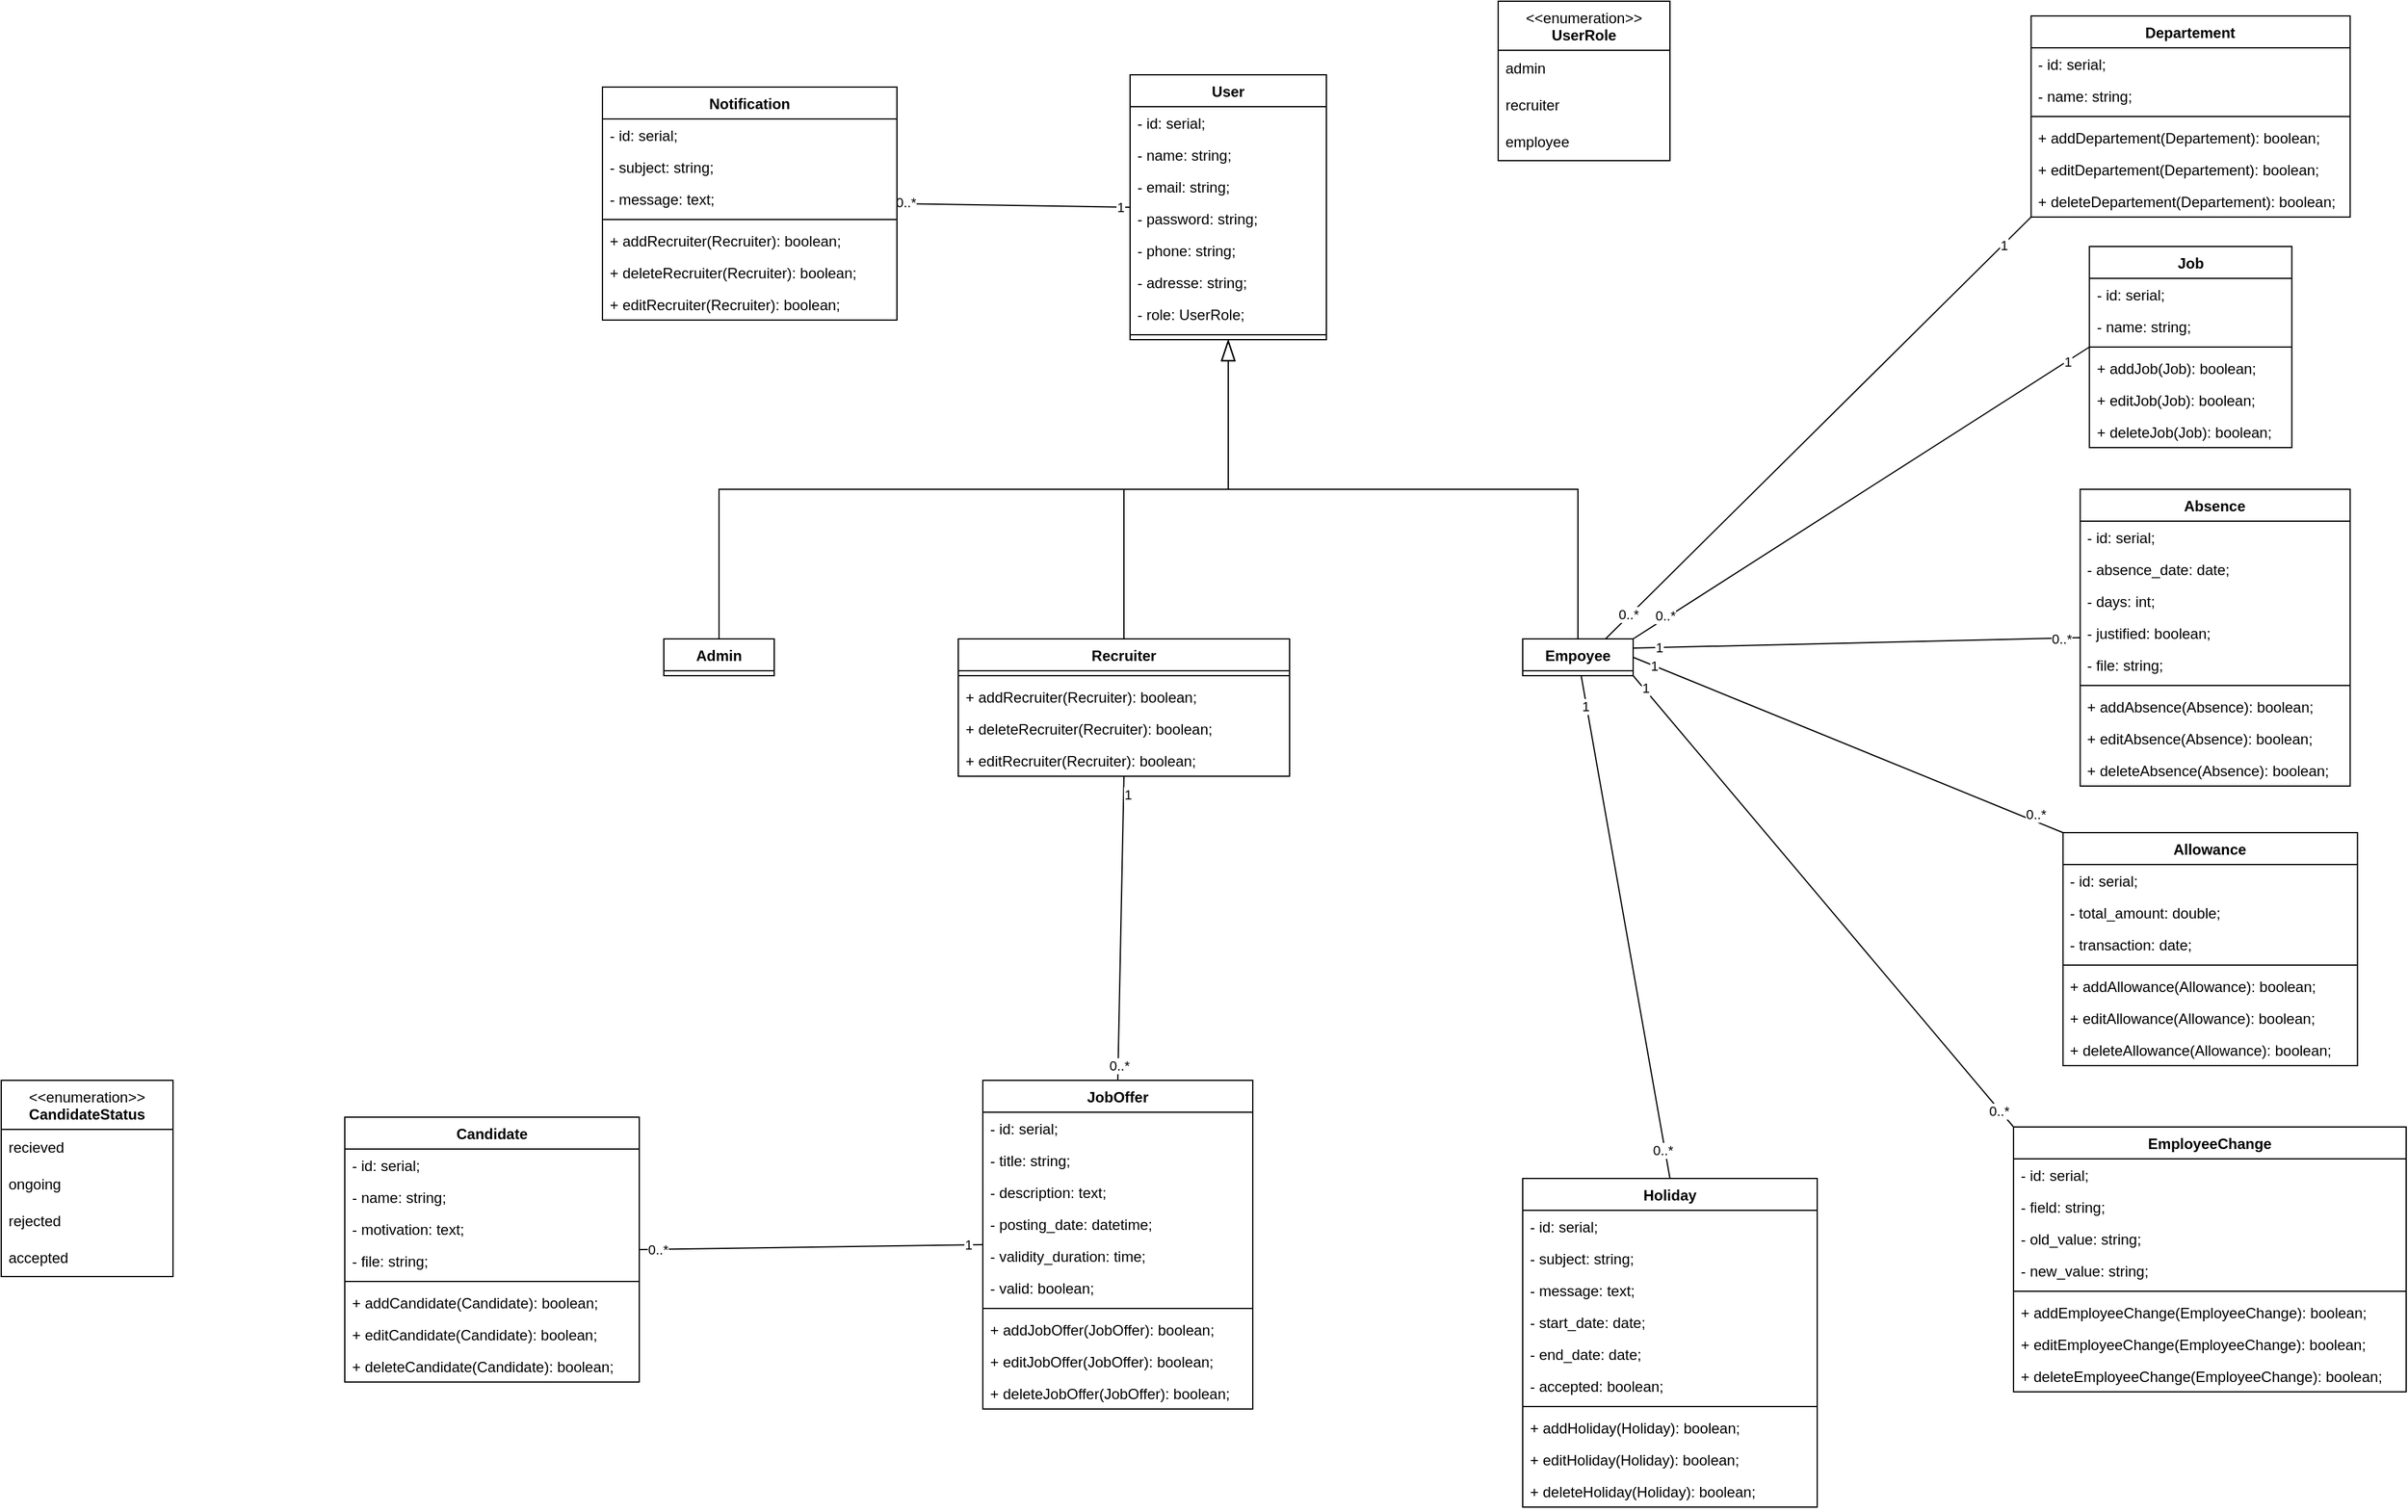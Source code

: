 <mxfile version="24.7.8">
  <diagram id="9-mw-g3pL5hfVhoGyRhZ" name="class">
    <mxGraphModel dx="1932" dy="1823" grid="1" gridSize="10" guides="1" tooltips="1" connect="1" arrows="1" fold="1" page="1" pageScale="1" pageWidth="827" pageHeight="1169" math="0" shadow="0">
      <root>
        <mxCell id="0" />
        <mxCell id="1" parent="0" />
        <mxCell id="aqcplZE7zvFjY9ZqWz8r-35" style="edgeStyle=elbowEdgeStyle;rounded=0;orthogonalLoop=1;jettySize=auto;html=1;exitX=0.5;exitY=0;exitDx=0;exitDy=0;entryX=0.5;entryY=1;entryDx=0;entryDy=0;endArrow=blockThin;endFill=0;endSize=15;elbow=vertical;" parent="1" source="KIa14aP_HqWn0vMDilC4-1" target="aqcplZE7zvFjY9ZqWz8r-14" edge="1">
          <mxGeometry relative="1" as="geometry" />
        </mxCell>
        <mxCell id="KIa14aP_HqWn0vMDilC4-1" value="Empoyee" style="swimlane;fontStyle=1;align=center;verticalAlign=top;childLayout=stackLayout;horizontal=1;startSize=26;horizontalStack=0;resizeParent=1;resizeParentMax=0;resizeLast=0;collapsible=1;marginBottom=0;whiteSpace=wrap;html=1;" parent="1" vertex="1" collapsed="1">
          <mxGeometry x="720" y="-520" width="90" height="30" as="geometry">
            <mxRectangle x="720" y="-520" width="250" height="294" as="alternateBounds" />
          </mxGeometry>
        </mxCell>
        <mxCell id="LR7QgMAPZKnLmD0qDS0B-8" value="- birth_date: date;" style="text;strokeColor=none;fillColor=none;align=left;verticalAlign=top;spacingLeft=4;spacingRight=4;overflow=hidden;rotatable=0;points=[[0,0.5],[1,0.5]];portConstraint=eastwest;whiteSpace=wrap;html=1;" parent="KIa14aP_HqWn0vMDilC4-1" vertex="1">
          <mxGeometry y="26" width="250" height="26" as="geometry" />
        </mxCell>
        <mxCell id="aqcplZE7zvFjY9ZqWz8r-60" value="- birth_date: date;" style="text;strokeColor=none;fillColor=none;align=left;verticalAlign=top;spacingLeft=4;spacingRight=4;overflow=hidden;rotatable=0;points=[[0,0.5],[1,0.5]];portConstraint=eastwest;whiteSpace=wrap;html=1;" parent="KIa14aP_HqWn0vMDilC4-1" vertex="1">
          <mxGeometry y="52" width="250" height="26" as="geometry" />
        </mxCell>
        <mxCell id="aqcplZE7zvFjY9ZqWz8r-61" value="- ussn: long;" style="text;strokeColor=none;fillColor=none;align=left;verticalAlign=top;spacingLeft=4;spacingRight=4;overflow=hidden;rotatable=0;points=[[0,0.5],[1,0.5]];portConstraint=eastwest;whiteSpace=wrap;html=1;" parent="KIa14aP_HqWn0vMDilC4-1" vertex="1">
          <mxGeometry y="78" width="250" height="26" as="geometry" />
        </mxCell>
        <mxCell id="aqcplZE7zvFjY9ZqWz8r-62" value="- hiring_date: date;" style="text;strokeColor=none;fillColor=none;align=left;verticalAlign=top;spacingLeft=4;spacingRight=4;overflow=hidden;rotatable=0;points=[[0,0.5],[1,0.5]];portConstraint=eastwest;whiteSpace=wrap;html=1;" parent="KIa14aP_HqWn0vMDilC4-1" vertex="1">
          <mxGeometry y="104" width="250" height="26" as="geometry" />
        </mxCell>
        <mxCell id="aqcplZE7zvFjY9ZqWz8r-86" value="- salary: double;" style="text;strokeColor=none;fillColor=none;align=left;verticalAlign=top;spacingLeft=4;spacingRight=4;overflow=hidden;rotatable=0;points=[[0,0.5],[1,0.5]];portConstraint=eastwest;whiteSpace=wrap;html=1;" parent="KIa14aP_HqWn0vMDilC4-1" vertex="1">
          <mxGeometry y="130" width="250" height="26" as="geometry" />
        </mxCell>
        <mxCell id="aqcplZE7zvFjY9ZqWz8r-113" value="- holiday_credit: long;" style="text;strokeColor=none;fillColor=none;align=left;verticalAlign=top;spacingLeft=4;spacingRight=4;overflow=hidden;rotatable=0;points=[[0,0.5],[1,0.5]];portConstraint=eastwest;whiteSpace=wrap;html=1;" parent="KIa14aP_HqWn0vMDilC4-1" vertex="1">
          <mxGeometry y="156" width="250" height="26" as="geometry" />
        </mxCell>
        <mxCell id="aqcplZE7zvFjY9ZqWz8r-87" value="- kid_number: int;" style="text;strokeColor=none;fillColor=none;align=left;verticalAlign=top;spacingLeft=4;spacingRight=4;overflow=hidden;rotatable=0;points=[[0,0.5],[1,0.5]];portConstraint=eastwest;whiteSpace=wrap;html=1;" parent="KIa14aP_HqWn0vMDilC4-1" vertex="1">
          <mxGeometry y="182" width="250" height="26" as="geometry" />
        </mxCell>
        <mxCell id="KIa14aP_HqWn0vMDilC4-3" value="" style="line;strokeWidth=1;fillColor=none;align=left;verticalAlign=middle;spacingTop=-1;spacingLeft=3;spacingRight=3;rotatable=0;labelPosition=right;points=[];portConstraint=eastwest;strokeColor=inherit;" parent="KIa14aP_HqWn0vMDilC4-1" vertex="1">
          <mxGeometry y="208" width="250" height="8" as="geometry" />
        </mxCell>
        <mxCell id="KIa14aP_HqWn0vMDilC4-4" value="+ addEmployee(Employee): boolean;" style="text;strokeColor=none;fillColor=none;align=left;verticalAlign=top;spacingLeft=4;spacingRight=4;overflow=hidden;rotatable=0;points=[[0,0.5],[1,0.5]];portConstraint=eastwest;whiteSpace=wrap;html=1;" parent="KIa14aP_HqWn0vMDilC4-1" vertex="1">
          <mxGeometry y="216" width="250" height="26" as="geometry" />
        </mxCell>
        <mxCell id="KIa14aP_HqWn0vMDilC4-17" value="+ editEmployee(Employee): boolean;" style="text;strokeColor=none;fillColor=none;align=left;verticalAlign=top;spacingLeft=4;spacingRight=4;overflow=hidden;rotatable=0;points=[[0,0.5],[1,0.5]];portConstraint=eastwest;whiteSpace=wrap;html=1;" parent="KIa14aP_HqWn0vMDilC4-1" vertex="1">
          <mxGeometry y="242" width="250" height="26" as="geometry" />
        </mxCell>
        <mxCell id="KIa14aP_HqWn0vMDilC4-18" value="+ deleteEmployee(Employee): boolean;" style="text;strokeColor=none;fillColor=none;align=left;verticalAlign=top;spacingLeft=4;spacingRight=4;overflow=hidden;rotatable=0;points=[[0,0.5],[1,0.5]];portConstraint=eastwest;whiteSpace=wrap;html=1;" parent="KIa14aP_HqWn0vMDilC4-1" vertex="1">
          <mxGeometry y="268" width="250" height="26" as="geometry" />
        </mxCell>
        <mxCell id="KIa14aP_HqWn0vMDilC4-21" style="rounded=0;orthogonalLoop=1;jettySize=auto;html=1;exitX=0;exitY=0.5;exitDx=0;exitDy=0;entryX=1;entryY=0;entryDx=0;entryDy=0;endArrow=none;endFill=0;" parent="1" source="KIa14aP_HqWn0vMDilC4-5" target="KIa14aP_HqWn0vMDilC4-1" edge="1">
          <mxGeometry relative="1" as="geometry" />
        </mxCell>
        <mxCell id="KIa14aP_HqWn0vMDilC4-27" value="1" style="edgeLabel;html=1;align=center;verticalAlign=middle;resizable=0;points=[];" parent="KIa14aP_HqWn0vMDilC4-21" vertex="1" connectable="0">
          <mxGeometry x="-0.902" relative="1" as="geometry">
            <mxPoint as="offset" />
          </mxGeometry>
        </mxCell>
        <mxCell id="KIa14aP_HqWn0vMDilC4-28" value="0..*" style="edgeLabel;html=1;align=center;verticalAlign=middle;resizable=0;points=[];" parent="KIa14aP_HqWn0vMDilC4-21" vertex="1" connectable="0">
          <mxGeometry x="0.856" y="-2" relative="1" as="geometry">
            <mxPoint as="offset" />
          </mxGeometry>
        </mxCell>
        <mxCell id="KIa14aP_HqWn0vMDilC4-5" value="Job" style="swimlane;fontStyle=1;align=center;verticalAlign=top;childLayout=stackLayout;horizontal=1;startSize=26;horizontalStack=0;resizeParent=1;resizeParentMax=0;resizeLast=0;collapsible=1;marginBottom=0;whiteSpace=wrap;html=1;" parent="1" vertex="1">
          <mxGeometry x="1181.83" y="-840" width="165" height="164" as="geometry">
            <mxRectangle x="1181.83" y="-748" width="60" height="30" as="alternateBounds" />
          </mxGeometry>
        </mxCell>
        <mxCell id="KIa14aP_HqWn0vMDilC4-6" value="- id: serial;" style="text;strokeColor=none;fillColor=none;align=left;verticalAlign=top;spacingLeft=4;spacingRight=4;overflow=hidden;rotatable=0;points=[[0,0.5],[1,0.5]];portConstraint=eastwest;whiteSpace=wrap;html=1;" parent="KIa14aP_HqWn0vMDilC4-5" vertex="1">
          <mxGeometry y="26" width="165" height="26" as="geometry" />
        </mxCell>
        <mxCell id="KIa14aP_HqWn0vMDilC4-16" value="- name: string;" style="text;strokeColor=none;fillColor=none;align=left;verticalAlign=top;spacingLeft=4;spacingRight=4;overflow=hidden;rotatable=0;points=[[0,0.5],[1,0.5]];portConstraint=eastwest;whiteSpace=wrap;html=1;" parent="KIa14aP_HqWn0vMDilC4-5" vertex="1">
          <mxGeometry y="52" width="165" height="26" as="geometry" />
        </mxCell>
        <mxCell id="KIa14aP_HqWn0vMDilC4-7" value="" style="line;strokeWidth=1;fillColor=none;align=left;verticalAlign=middle;spacingTop=-1;spacingLeft=3;spacingRight=3;rotatable=0;labelPosition=right;points=[];portConstraint=eastwest;strokeColor=inherit;" parent="KIa14aP_HqWn0vMDilC4-5" vertex="1">
          <mxGeometry y="78" width="165" height="8" as="geometry" />
        </mxCell>
        <mxCell id="aqcplZE7zvFjY9ZqWz8r-71" value="+ addJob(Job): boolean;" style="text;strokeColor=none;fillColor=none;align=left;verticalAlign=top;spacingLeft=4;spacingRight=4;overflow=hidden;rotatable=0;points=[[0,0.5],[1,0.5]];portConstraint=eastwest;whiteSpace=wrap;html=1;" parent="KIa14aP_HqWn0vMDilC4-5" vertex="1">
          <mxGeometry y="86" width="165" height="26" as="geometry" />
        </mxCell>
        <mxCell id="aqcplZE7zvFjY9ZqWz8r-72" value="+ editJob(Job): boolean;" style="text;strokeColor=none;fillColor=none;align=left;verticalAlign=top;spacingLeft=4;spacingRight=4;overflow=hidden;rotatable=0;points=[[0,0.5],[1,0.5]];portConstraint=eastwest;whiteSpace=wrap;html=1;" parent="KIa14aP_HqWn0vMDilC4-5" vertex="1">
          <mxGeometry y="112" width="165" height="26" as="geometry" />
        </mxCell>
        <mxCell id="aqcplZE7zvFjY9ZqWz8r-73" value="+ deleteJob(Job): boolean;" style="text;strokeColor=none;fillColor=none;align=left;verticalAlign=top;spacingLeft=4;spacingRight=4;overflow=hidden;rotatable=0;points=[[0,0.5],[1,0.5]];portConstraint=eastwest;whiteSpace=wrap;html=1;" parent="KIa14aP_HqWn0vMDilC4-5" vertex="1">
          <mxGeometry y="138" width="165" height="26" as="geometry" />
        </mxCell>
        <mxCell id="KIa14aP_HqWn0vMDilC4-19" style="rounded=0;orthogonalLoop=1;jettySize=auto;html=1;exitX=0;exitY=1;exitDx=0;exitDy=0;entryX=0.75;entryY=0;entryDx=0;entryDy=0;endArrow=none;endFill=0;" parent="1" source="KIa14aP_HqWn0vMDilC4-9" target="KIa14aP_HqWn0vMDilC4-1" edge="1">
          <mxGeometry relative="1" as="geometry" />
        </mxCell>
        <mxCell id="KIa14aP_HqWn0vMDilC4-25" value="1" style="edgeLabel;html=1;align=center;verticalAlign=middle;resizable=0;points=[];" parent="KIa14aP_HqWn0vMDilC4-19" vertex="1" connectable="0">
          <mxGeometry x="-0.871" y="1" relative="1" as="geometry">
            <mxPoint x="-1" as="offset" />
          </mxGeometry>
        </mxCell>
        <mxCell id="KIa14aP_HqWn0vMDilC4-26" value="0..*" style="edgeLabel;html=1;align=center;verticalAlign=middle;resizable=0;points=[];" parent="KIa14aP_HqWn0vMDilC4-19" vertex="1" connectable="0">
          <mxGeometry x="0.885" y="-2" relative="1" as="geometry">
            <mxPoint y="1" as="offset" />
          </mxGeometry>
        </mxCell>
        <mxCell id="KIa14aP_HqWn0vMDilC4-9" value="Departement" style="swimlane;fontStyle=1;align=center;verticalAlign=top;childLayout=stackLayout;horizontal=1;startSize=26;horizontalStack=0;resizeParent=1;resizeParentMax=0;resizeLast=0;collapsible=1;marginBottom=0;whiteSpace=wrap;html=1;" parent="1" vertex="1">
          <mxGeometry x="1134.33" y="-1028" width="260" height="164" as="geometry">
            <mxRectangle x="1134.33" y="-1028" width="110" height="30" as="alternateBounds" />
          </mxGeometry>
        </mxCell>
        <mxCell id="KIa14aP_HqWn0vMDilC4-10" value="- id: serial;" style="text;strokeColor=none;fillColor=none;align=left;verticalAlign=top;spacingLeft=4;spacingRight=4;overflow=hidden;rotatable=0;points=[[0,0.5],[1,0.5]];portConstraint=eastwest;whiteSpace=wrap;html=1;" parent="KIa14aP_HqWn0vMDilC4-9" vertex="1">
          <mxGeometry y="26" width="260" height="26" as="geometry" />
        </mxCell>
        <mxCell id="KIa14aP_HqWn0vMDilC4-15" value="- name: string;" style="text;strokeColor=none;fillColor=none;align=left;verticalAlign=top;spacingLeft=4;spacingRight=4;overflow=hidden;rotatable=0;points=[[0,0.5],[1,0.5]];portConstraint=eastwest;whiteSpace=wrap;html=1;" parent="KIa14aP_HqWn0vMDilC4-9" vertex="1">
          <mxGeometry y="52" width="260" height="26" as="geometry" />
        </mxCell>
        <mxCell id="KIa14aP_HqWn0vMDilC4-11" value="" style="line;strokeWidth=1;fillColor=none;align=left;verticalAlign=middle;spacingTop=-1;spacingLeft=3;spacingRight=3;rotatable=0;labelPosition=right;points=[];portConstraint=eastwest;strokeColor=inherit;" parent="KIa14aP_HqWn0vMDilC4-9" vertex="1">
          <mxGeometry y="78" width="260" height="8" as="geometry" />
        </mxCell>
        <mxCell id="aqcplZE7zvFjY9ZqWz8r-68" value="+ addDepartement(Departement): boolean;" style="text;strokeColor=none;fillColor=none;align=left;verticalAlign=top;spacingLeft=4;spacingRight=4;overflow=hidden;rotatable=0;points=[[0,0.5],[1,0.5]];portConstraint=eastwest;whiteSpace=wrap;html=1;" parent="KIa14aP_HqWn0vMDilC4-9" vertex="1">
          <mxGeometry y="86" width="260" height="26" as="geometry" />
        </mxCell>
        <mxCell id="aqcplZE7zvFjY9ZqWz8r-69" value="+ editDepartement(Departement): boolean;" style="text;strokeColor=none;fillColor=none;align=left;verticalAlign=top;spacingLeft=4;spacingRight=4;overflow=hidden;rotatable=0;points=[[0,0.5],[1,0.5]];portConstraint=eastwest;whiteSpace=wrap;html=1;" parent="KIa14aP_HqWn0vMDilC4-9" vertex="1">
          <mxGeometry y="112" width="260" height="26" as="geometry" />
        </mxCell>
        <mxCell id="aqcplZE7zvFjY9ZqWz8r-70" value="+ deleteDepartement(Departement): boolean;" style="text;strokeColor=none;fillColor=none;align=left;verticalAlign=top;spacingLeft=4;spacingRight=4;overflow=hidden;rotatable=0;points=[[0,0.5],[1,0.5]];portConstraint=eastwest;whiteSpace=wrap;html=1;" parent="KIa14aP_HqWn0vMDilC4-9" vertex="1">
          <mxGeometry y="138" width="260" height="26" as="geometry" />
        </mxCell>
        <mxCell id="aqcplZE7zvFjY9ZqWz8r-14" value="User" style="swimlane;fontStyle=1;align=center;verticalAlign=top;childLayout=stackLayout;horizontal=1;startSize=26;horizontalStack=0;resizeParent=1;resizeParentMax=0;resizeLast=0;collapsible=1;marginBottom=0;whiteSpace=wrap;html=1;" parent="1" vertex="1">
          <mxGeometry x="400" y="-980" width="160" height="216" as="geometry">
            <mxRectangle x="400" y="-980" width="70" height="30" as="alternateBounds" />
          </mxGeometry>
        </mxCell>
        <mxCell id="aqcplZE7zvFjY9ZqWz8r-15" value="- id: serial;" style="text;strokeColor=none;fillColor=none;align=left;verticalAlign=top;spacingLeft=4;spacingRight=4;overflow=hidden;rotatable=0;points=[[0,0.5],[1,0.5]];portConstraint=eastwest;whiteSpace=wrap;html=1;" parent="aqcplZE7zvFjY9ZqWz8r-14" vertex="1">
          <mxGeometry y="26" width="160" height="26" as="geometry" />
        </mxCell>
        <mxCell id="aqcplZE7zvFjY9ZqWz8r-18" value="- name: string;" style="text;strokeColor=none;fillColor=none;align=left;verticalAlign=top;spacingLeft=4;spacingRight=4;overflow=hidden;rotatable=0;points=[[0,0.5],[1,0.5]];portConstraint=eastwest;whiteSpace=wrap;html=1;" parent="aqcplZE7zvFjY9ZqWz8r-14" vertex="1">
          <mxGeometry y="52" width="160" height="26" as="geometry" />
        </mxCell>
        <mxCell id="aqcplZE7zvFjY9ZqWz8r-19" value="- email: string;" style="text;strokeColor=none;fillColor=none;align=left;verticalAlign=top;spacingLeft=4;spacingRight=4;overflow=hidden;rotatable=0;points=[[0,0.5],[1,0.5]];portConstraint=eastwest;whiteSpace=wrap;html=1;" parent="aqcplZE7zvFjY9ZqWz8r-14" vertex="1">
          <mxGeometry y="78" width="160" height="26" as="geometry" />
        </mxCell>
        <mxCell id="aqcplZE7zvFjY9ZqWz8r-20" value="- password: string;" style="text;strokeColor=none;fillColor=none;align=left;verticalAlign=top;spacingLeft=4;spacingRight=4;overflow=hidden;rotatable=0;points=[[0,0.5],[1,0.5]];portConstraint=eastwest;whiteSpace=wrap;html=1;" parent="aqcplZE7zvFjY9ZqWz8r-14" vertex="1">
          <mxGeometry y="104" width="160" height="26" as="geometry" />
        </mxCell>
        <mxCell id="aqcplZE7zvFjY9ZqWz8r-21" value="- phone: string;" style="text;strokeColor=none;fillColor=none;align=left;verticalAlign=top;spacingLeft=4;spacingRight=4;overflow=hidden;rotatable=0;points=[[0,0.5],[1,0.5]];portConstraint=eastwest;whiteSpace=wrap;html=1;" parent="aqcplZE7zvFjY9ZqWz8r-14" vertex="1">
          <mxGeometry y="130" width="160" height="26" as="geometry" />
        </mxCell>
        <mxCell id="aqcplZE7zvFjY9ZqWz8r-22" value="- adresse: string;" style="text;strokeColor=none;fillColor=none;align=left;verticalAlign=top;spacingLeft=4;spacingRight=4;overflow=hidden;rotatable=0;points=[[0,0.5],[1,0.5]];portConstraint=eastwest;whiteSpace=wrap;html=1;" parent="aqcplZE7zvFjY9ZqWz8r-14" vertex="1">
          <mxGeometry y="156" width="160" height="26" as="geometry" />
        </mxCell>
        <mxCell id="aqcplZE7zvFjY9ZqWz8r-96" value="- role: UserRole;" style="text;strokeColor=none;fillColor=none;align=left;verticalAlign=top;spacingLeft=4;spacingRight=4;overflow=hidden;rotatable=0;points=[[0,0.5],[1,0.5]];portConstraint=eastwest;whiteSpace=wrap;html=1;" parent="aqcplZE7zvFjY9ZqWz8r-14" vertex="1">
          <mxGeometry y="182" width="160" height="26" as="geometry" />
        </mxCell>
        <mxCell id="aqcplZE7zvFjY9ZqWz8r-16" value="" style="line;strokeWidth=1;fillColor=none;align=left;verticalAlign=middle;spacingTop=-1;spacingLeft=3;spacingRight=3;rotatable=0;labelPosition=right;points=[];portConstraint=eastwest;strokeColor=inherit;" parent="aqcplZE7zvFjY9ZqWz8r-14" vertex="1">
          <mxGeometry y="208" width="160" height="8" as="geometry" />
        </mxCell>
        <mxCell id="aqcplZE7zvFjY9ZqWz8r-32" style="edgeStyle=elbowEdgeStyle;rounded=0;orthogonalLoop=1;jettySize=auto;html=1;exitX=0.5;exitY=0;exitDx=0;exitDy=0;entryX=0.5;entryY=1;entryDx=0;entryDy=0;endArrow=blockThin;endFill=0;endSize=15;elbow=vertical;" parent="1" source="aqcplZE7zvFjY9ZqWz8r-24" target="aqcplZE7zvFjY9ZqWz8r-14" edge="1">
          <mxGeometry relative="1" as="geometry" />
        </mxCell>
        <mxCell id="aqcplZE7zvFjY9ZqWz8r-24" value="Admin" style="swimlane;fontStyle=1;align=center;verticalAlign=top;childLayout=stackLayout;horizontal=1;startSize=26;horizontalStack=0;resizeParent=1;resizeParentMax=0;resizeLast=0;collapsible=1;marginBottom=0;whiteSpace=wrap;html=1;" parent="1" vertex="1" collapsed="1">
          <mxGeometry x="20" y="-520" width="90" height="30" as="geometry">
            <mxRectangle x="270" y="-440" width="160" height="86" as="alternateBounds" />
          </mxGeometry>
        </mxCell>
        <mxCell id="aqcplZE7zvFjY9ZqWz8r-25" value="+ field: type" style="text;strokeColor=none;fillColor=none;align=left;verticalAlign=top;spacingLeft=4;spacingRight=4;overflow=hidden;rotatable=0;points=[[0,0.5],[1,0.5]];portConstraint=eastwest;whiteSpace=wrap;html=1;" parent="aqcplZE7zvFjY9ZqWz8r-24" vertex="1">
          <mxGeometry y="26" width="160" height="26" as="geometry" />
        </mxCell>
        <mxCell id="aqcplZE7zvFjY9ZqWz8r-26" value="" style="line;strokeWidth=1;fillColor=none;align=left;verticalAlign=middle;spacingTop=-1;spacingLeft=3;spacingRight=3;rotatable=0;labelPosition=right;points=[];portConstraint=eastwest;strokeColor=inherit;" parent="aqcplZE7zvFjY9ZqWz8r-24" vertex="1">
          <mxGeometry y="52" width="160" height="8" as="geometry" />
        </mxCell>
        <mxCell id="aqcplZE7zvFjY9ZqWz8r-27" value="+ method(type): type" style="text;strokeColor=none;fillColor=none;align=left;verticalAlign=top;spacingLeft=4;spacingRight=4;overflow=hidden;rotatable=0;points=[[0,0.5],[1,0.5]];portConstraint=eastwest;whiteSpace=wrap;html=1;" parent="aqcplZE7zvFjY9ZqWz8r-24" vertex="1">
          <mxGeometry y="60" width="160" height="26" as="geometry" />
        </mxCell>
        <mxCell id="aqcplZE7zvFjY9ZqWz8r-34" style="edgeStyle=elbowEdgeStyle;rounded=0;orthogonalLoop=1;jettySize=auto;html=1;exitX=0.5;exitY=0;exitDx=0;exitDy=0;entryX=0.5;entryY=1;entryDx=0;entryDy=0;endArrow=blockThin;endFill=0;endSize=15;elbow=vertical;" parent="1" source="aqcplZE7zvFjY9ZqWz8r-28" target="aqcplZE7zvFjY9ZqWz8r-14" edge="1">
          <mxGeometry relative="1" as="geometry" />
        </mxCell>
        <mxCell id="aqcplZE7zvFjY9ZqWz8r-28" value="Recruiter" style="swimlane;fontStyle=1;align=center;verticalAlign=top;childLayout=stackLayout;horizontal=1;startSize=26;horizontalStack=0;resizeParent=1;resizeParentMax=0;resizeLast=0;collapsible=1;marginBottom=0;whiteSpace=wrap;html=1;" parent="1" vertex="1">
          <mxGeometry x="260" y="-520" width="270" height="112" as="geometry">
            <mxRectangle x="310" y="-520" width="90" height="30" as="alternateBounds" />
          </mxGeometry>
        </mxCell>
        <mxCell id="aqcplZE7zvFjY9ZqWz8r-30" value="" style="line;strokeWidth=1;fillColor=none;align=left;verticalAlign=middle;spacingTop=-1;spacingLeft=3;spacingRight=3;rotatable=0;labelPosition=right;points=[];portConstraint=eastwest;strokeColor=inherit;" parent="aqcplZE7zvFjY9ZqWz8r-28" vertex="1">
          <mxGeometry y="26" width="270" height="8" as="geometry" />
        </mxCell>
        <mxCell id="aqcplZE7zvFjY9ZqWz8r-88" value="+ addRecruiter(Recruiter): boolean;" style="text;strokeColor=none;fillColor=none;align=left;verticalAlign=top;spacingLeft=4;spacingRight=4;overflow=hidden;rotatable=0;points=[[0,0.5],[1,0.5]];portConstraint=eastwest;whiteSpace=wrap;html=1;" parent="aqcplZE7zvFjY9ZqWz8r-28" vertex="1">
          <mxGeometry y="34" width="270" height="26" as="geometry" />
        </mxCell>
        <mxCell id="aqcplZE7zvFjY9ZqWz8r-90" value="+ deleteRecruiter(Recruiter): boolean;" style="text;strokeColor=none;fillColor=none;align=left;verticalAlign=top;spacingLeft=4;spacingRight=4;overflow=hidden;rotatable=0;points=[[0,0.5],[1,0.5]];portConstraint=eastwest;whiteSpace=wrap;html=1;" parent="aqcplZE7zvFjY9ZqWz8r-28" vertex="1">
          <mxGeometry y="60" width="270" height="26" as="geometry" />
        </mxCell>
        <mxCell id="aqcplZE7zvFjY9ZqWz8r-89" value="+ editRecruiter(Recruiter): boolean;" style="text;strokeColor=none;fillColor=none;align=left;verticalAlign=top;spacingLeft=4;spacingRight=4;overflow=hidden;rotatable=0;points=[[0,0.5],[1,0.5]];portConstraint=eastwest;whiteSpace=wrap;html=1;" parent="aqcplZE7zvFjY9ZqWz8r-28" vertex="1">
          <mxGeometry y="86" width="270" height="26" as="geometry" />
        </mxCell>
        <mxCell id="aUC55SV5JztSzJQxkfsq-29" style="rounded=0;orthogonalLoop=1;jettySize=auto;html=1;exitX=0.5;exitY=0;exitDx=0;exitDy=0;entryX=0.5;entryY=1;entryDx=0;entryDy=0;endArrow=none;endFill=0;" parent="1" source="aqcplZE7zvFjY9ZqWz8r-36" target="aqcplZE7zvFjY9ZqWz8r-28" edge="1">
          <mxGeometry relative="1" as="geometry" />
        </mxCell>
        <mxCell id="aUC55SV5JztSzJQxkfsq-30" value="1" style="edgeLabel;html=1;align=center;verticalAlign=middle;resizable=0;points=[];" parent="aUC55SV5JztSzJQxkfsq-29" vertex="1" connectable="0">
          <mxGeometry x="0.877" y="-3" relative="1" as="geometry">
            <mxPoint as="offset" />
          </mxGeometry>
        </mxCell>
        <mxCell id="aUC55SV5JztSzJQxkfsq-31" value="0..*" style="edgeLabel;html=1;align=center;verticalAlign=middle;resizable=0;points=[];" parent="aUC55SV5JztSzJQxkfsq-29" vertex="1" connectable="0">
          <mxGeometry x="-0.9" relative="1" as="geometry">
            <mxPoint as="offset" />
          </mxGeometry>
        </mxCell>
        <mxCell id="aqcplZE7zvFjY9ZqWz8r-36" value="JobOffer" style="swimlane;fontStyle=1;align=center;verticalAlign=top;childLayout=stackLayout;horizontal=1;startSize=26;horizontalStack=0;resizeParent=1;resizeParentMax=0;resizeLast=0;collapsible=1;marginBottom=0;whiteSpace=wrap;html=1;" parent="1" vertex="1">
          <mxGeometry x="280" y="-160" width="220" height="268" as="geometry">
            <mxRectangle x="280" y="-160" width="90" height="30" as="alternateBounds" />
          </mxGeometry>
        </mxCell>
        <mxCell id="aqcplZE7zvFjY9ZqWz8r-37" value="- id: serial;" style="text;strokeColor=none;fillColor=none;align=left;verticalAlign=top;spacingLeft=4;spacingRight=4;overflow=hidden;rotatable=0;points=[[0,0.5],[1,0.5]];portConstraint=eastwest;whiteSpace=wrap;html=1;" parent="aqcplZE7zvFjY9ZqWz8r-36" vertex="1">
          <mxGeometry y="26" width="220" height="26" as="geometry" />
        </mxCell>
        <mxCell id="aqcplZE7zvFjY9ZqWz8r-74" value="- title: string;" style="text;strokeColor=none;fillColor=none;align=left;verticalAlign=top;spacingLeft=4;spacingRight=4;overflow=hidden;rotatable=0;points=[[0,0.5],[1,0.5]];portConstraint=eastwest;whiteSpace=wrap;html=1;" parent="aqcplZE7zvFjY9ZqWz8r-36" vertex="1">
          <mxGeometry y="52" width="220" height="26" as="geometry" />
        </mxCell>
        <mxCell id="aqcplZE7zvFjY9ZqWz8r-75" value="- description: text;" style="text;strokeColor=none;fillColor=none;align=left;verticalAlign=top;spacingLeft=4;spacingRight=4;overflow=hidden;rotatable=0;points=[[0,0.5],[1,0.5]];portConstraint=eastwest;whiteSpace=wrap;html=1;" parent="aqcplZE7zvFjY9ZqWz8r-36" vertex="1">
          <mxGeometry y="78" width="220" height="26" as="geometry" />
        </mxCell>
        <mxCell id="aqcplZE7zvFjY9ZqWz8r-76" value="- posting_date: datetime;" style="text;strokeColor=none;fillColor=none;align=left;verticalAlign=top;spacingLeft=4;spacingRight=4;overflow=hidden;rotatable=0;points=[[0,0.5],[1,0.5]];portConstraint=eastwest;whiteSpace=wrap;html=1;" parent="aqcplZE7zvFjY9ZqWz8r-36" vertex="1">
          <mxGeometry y="104" width="220" height="26" as="geometry" />
        </mxCell>
        <mxCell id="aqcplZE7zvFjY9ZqWz8r-77" value="- validity_duration: time;" style="text;strokeColor=none;fillColor=none;align=left;verticalAlign=top;spacingLeft=4;spacingRight=4;overflow=hidden;rotatable=0;points=[[0,0.5],[1,0.5]];portConstraint=eastwest;whiteSpace=wrap;html=1;" parent="aqcplZE7zvFjY9ZqWz8r-36" vertex="1">
          <mxGeometry y="130" width="220" height="26" as="geometry" />
        </mxCell>
        <mxCell id="aqcplZE7zvFjY9ZqWz8r-78" value="- valid: boolean;" style="text;strokeColor=none;fillColor=none;align=left;verticalAlign=top;spacingLeft=4;spacingRight=4;overflow=hidden;rotatable=0;points=[[0,0.5],[1,0.5]];portConstraint=eastwest;whiteSpace=wrap;html=1;" parent="aqcplZE7zvFjY9ZqWz8r-36" vertex="1">
          <mxGeometry y="156" width="220" height="26" as="geometry" />
        </mxCell>
        <mxCell id="aqcplZE7zvFjY9ZqWz8r-38" value="" style="line;strokeWidth=1;fillColor=none;align=left;verticalAlign=middle;spacingTop=-1;spacingLeft=3;spacingRight=3;rotatable=0;labelPosition=right;points=[];portConstraint=eastwest;strokeColor=inherit;" parent="aqcplZE7zvFjY9ZqWz8r-36" vertex="1">
          <mxGeometry y="182" width="220" height="8" as="geometry" />
        </mxCell>
        <mxCell id="aqcplZE7zvFjY9ZqWz8r-79" value="+ addJobOffer(JobOffer): boolean;" style="text;strokeColor=none;fillColor=none;align=left;verticalAlign=top;spacingLeft=4;spacingRight=4;overflow=hidden;rotatable=0;points=[[0,0.5],[1,0.5]];portConstraint=eastwest;whiteSpace=wrap;html=1;" parent="aqcplZE7zvFjY9ZqWz8r-36" vertex="1">
          <mxGeometry y="190" width="220" height="26" as="geometry" />
        </mxCell>
        <mxCell id="aqcplZE7zvFjY9ZqWz8r-81" value="+ editJobOffer(JobOffer): boolean;" style="text;strokeColor=none;fillColor=none;align=left;verticalAlign=top;spacingLeft=4;spacingRight=4;overflow=hidden;rotatable=0;points=[[0,0.5],[1,0.5]];portConstraint=eastwest;whiteSpace=wrap;html=1;" parent="aqcplZE7zvFjY9ZqWz8r-36" vertex="1">
          <mxGeometry y="216" width="220" height="26" as="geometry" />
        </mxCell>
        <mxCell id="aqcplZE7zvFjY9ZqWz8r-80" value="+ deleteJobOffer(JobOffer): boolean;" style="text;strokeColor=none;fillColor=none;align=left;verticalAlign=top;spacingLeft=4;spacingRight=4;overflow=hidden;rotatable=0;points=[[0,0.5],[1,0.5]];portConstraint=eastwest;whiteSpace=wrap;html=1;" parent="aqcplZE7zvFjY9ZqWz8r-36" vertex="1">
          <mxGeometry y="242" width="220" height="26" as="geometry" />
        </mxCell>
        <mxCell id="aUC55SV5JztSzJQxkfsq-26" style="rounded=0;orthogonalLoop=1;jettySize=auto;html=1;exitX=1;exitY=0.5;exitDx=0;exitDy=0;entryX=0;entryY=0.5;entryDx=0;entryDy=0;endArrow=none;endFill=0;" parent="1" source="aqcplZE7zvFjY9ZqWz8r-40" target="aqcplZE7zvFjY9ZqWz8r-36" edge="1">
          <mxGeometry relative="1" as="geometry" />
        </mxCell>
        <mxCell id="aUC55SV5JztSzJQxkfsq-27" value="0..*" style="edgeLabel;html=1;align=center;verticalAlign=middle;resizable=0;points=[];" parent="aUC55SV5JztSzJQxkfsq-26" vertex="1" connectable="0">
          <mxGeometry x="-0.895" relative="1" as="geometry">
            <mxPoint as="offset" />
          </mxGeometry>
        </mxCell>
        <mxCell id="aUC55SV5JztSzJQxkfsq-28" value="1" style="edgeLabel;html=1;align=center;verticalAlign=middle;resizable=0;points=[];" parent="aUC55SV5JztSzJQxkfsq-26" vertex="1" connectable="0">
          <mxGeometry x="0.915" relative="1" as="geometry">
            <mxPoint as="offset" />
          </mxGeometry>
        </mxCell>
        <mxCell id="aqcplZE7zvFjY9ZqWz8r-40" value="Candidate" style="swimlane;fontStyle=1;align=center;verticalAlign=top;childLayout=stackLayout;horizontal=1;startSize=26;horizontalStack=0;resizeParent=1;resizeParentMax=0;resizeLast=0;collapsible=1;marginBottom=0;whiteSpace=wrap;html=1;" parent="1" vertex="1">
          <mxGeometry x="-240" y="-130" width="240" height="216" as="geometry">
            <mxRectangle x="-240" y="-160" width="100" height="30" as="alternateBounds" />
          </mxGeometry>
        </mxCell>
        <mxCell id="aqcplZE7zvFjY9ZqWz8r-41" value="- id: serial;" style="text;strokeColor=none;fillColor=none;align=left;verticalAlign=top;spacingLeft=4;spacingRight=4;overflow=hidden;rotatable=0;points=[[0,0.5],[1,0.5]];portConstraint=eastwest;whiteSpace=wrap;html=1;" parent="aqcplZE7zvFjY9ZqWz8r-40" vertex="1">
          <mxGeometry y="26" width="240" height="26" as="geometry" />
        </mxCell>
        <mxCell id="aqcplZE7zvFjY9ZqWz8r-107" value="- name: string;" style="text;strokeColor=none;fillColor=none;align=left;verticalAlign=top;spacingLeft=4;spacingRight=4;overflow=hidden;rotatable=0;points=[[0,0.5],[1,0.5]];portConstraint=eastwest;whiteSpace=wrap;html=1;" parent="aqcplZE7zvFjY9ZqWz8r-40" vertex="1">
          <mxGeometry y="52" width="240" height="26" as="geometry" />
        </mxCell>
        <mxCell id="aqcplZE7zvFjY9ZqWz8r-105" value="- motivation: text;" style="text;strokeColor=none;fillColor=none;align=left;verticalAlign=top;spacingLeft=4;spacingRight=4;overflow=hidden;rotatable=0;points=[[0,0.5],[1,0.5]];portConstraint=eastwest;whiteSpace=wrap;html=1;" parent="aqcplZE7zvFjY9ZqWz8r-40" vertex="1">
          <mxGeometry y="78" width="240" height="26" as="geometry" />
        </mxCell>
        <mxCell id="aqcplZE7zvFjY9ZqWz8r-108" value="- file: string;" style="text;strokeColor=none;fillColor=none;align=left;verticalAlign=top;spacingLeft=4;spacingRight=4;overflow=hidden;rotatable=0;points=[[0,0.5],[1,0.5]];portConstraint=eastwest;whiteSpace=wrap;html=1;" parent="aqcplZE7zvFjY9ZqWz8r-40" vertex="1">
          <mxGeometry y="104" width="240" height="26" as="geometry" />
        </mxCell>
        <mxCell id="aqcplZE7zvFjY9ZqWz8r-42" value="" style="line;strokeWidth=1;fillColor=none;align=left;verticalAlign=middle;spacingTop=-1;spacingLeft=3;spacingRight=3;rotatable=0;labelPosition=right;points=[];portConstraint=eastwest;strokeColor=inherit;" parent="aqcplZE7zvFjY9ZqWz8r-40" vertex="1">
          <mxGeometry y="130" width="240" height="8" as="geometry" />
        </mxCell>
        <mxCell id="aqcplZE7zvFjY9ZqWz8r-82" value="+ addCandidate(Candidate): boolean;" style="text;strokeColor=none;fillColor=none;align=left;verticalAlign=top;spacingLeft=4;spacingRight=4;overflow=hidden;rotatable=0;points=[[0,0.5],[1,0.5]];portConstraint=eastwest;whiteSpace=wrap;html=1;" parent="aqcplZE7zvFjY9ZqWz8r-40" vertex="1">
          <mxGeometry y="138" width="240" height="26" as="geometry" />
        </mxCell>
        <mxCell id="aqcplZE7zvFjY9ZqWz8r-83" value="+ editCandidate(Candidate): boolean;" style="text;strokeColor=none;fillColor=none;align=left;verticalAlign=top;spacingLeft=4;spacingRight=4;overflow=hidden;rotatable=0;points=[[0,0.5],[1,0.5]];portConstraint=eastwest;whiteSpace=wrap;html=1;" parent="aqcplZE7zvFjY9ZqWz8r-40" vertex="1">
          <mxGeometry y="164" width="240" height="26" as="geometry" />
        </mxCell>
        <mxCell id="aqcplZE7zvFjY9ZqWz8r-84" value="+ deleteCandidate(Candidate): boolean;" style="text;strokeColor=none;fillColor=none;align=left;verticalAlign=top;spacingLeft=4;spacingRight=4;overflow=hidden;rotatable=0;points=[[0,0.5],[1,0.5]];portConstraint=eastwest;whiteSpace=wrap;html=1;" parent="aqcplZE7zvFjY9ZqWz8r-40" vertex="1">
          <mxGeometry y="190" width="240" height="26" as="geometry" />
        </mxCell>
        <mxCell id="aUC55SV5JztSzJQxkfsq-16" style="rounded=0;orthogonalLoop=1;jettySize=auto;html=1;exitX=0;exitY=0;exitDx=0;exitDy=0;entryX=1;entryY=0.5;entryDx=0;entryDy=0;endArrow=none;endFill=0;" parent="1" source="aqcplZE7zvFjY9ZqWz8r-44" target="KIa14aP_HqWn0vMDilC4-1" edge="1">
          <mxGeometry relative="1" as="geometry" />
        </mxCell>
        <mxCell id="aUC55SV5JztSzJQxkfsq-17" value="1" style="edgeLabel;html=1;align=center;verticalAlign=middle;resizable=0;points=[];" parent="aUC55SV5JztSzJQxkfsq-16" vertex="1" connectable="0">
          <mxGeometry x="0.905" relative="1" as="geometry">
            <mxPoint as="offset" />
          </mxGeometry>
        </mxCell>
        <mxCell id="aUC55SV5JztSzJQxkfsq-18" value="0..*" style="edgeLabel;html=1;align=center;verticalAlign=middle;resizable=0;points=[];" parent="aUC55SV5JztSzJQxkfsq-16" vertex="1" connectable="0">
          <mxGeometry x="-0.932" relative="1" as="geometry">
            <mxPoint x="-11" y="-10" as="offset" />
          </mxGeometry>
        </mxCell>
        <mxCell id="aqcplZE7zvFjY9ZqWz8r-44" value="Allowance" style="swimlane;fontStyle=1;align=center;verticalAlign=top;childLayout=stackLayout;horizontal=1;startSize=26;horizontalStack=0;resizeParent=1;resizeParentMax=0;resizeLast=0;collapsible=1;marginBottom=0;whiteSpace=wrap;html=1;rounded=0;shadow=0;glass=0;swimlaneLine=1;" parent="1" vertex="1">
          <mxGeometry x="1160.33" y="-362" width="240" height="190" as="geometry">
            <mxRectangle x="1164.33" y="-200" width="100" height="30" as="alternateBounds" />
          </mxGeometry>
        </mxCell>
        <mxCell id="aqcplZE7zvFjY9ZqWz8r-45" value="- id: serial;" style="text;strokeColor=none;fillColor=none;align=left;verticalAlign=top;spacingLeft=4;spacingRight=4;overflow=hidden;rotatable=0;points=[[0,0.5],[1,0.5]];portConstraint=eastwest;whiteSpace=wrap;html=1;" parent="aqcplZE7zvFjY9ZqWz8r-44" vertex="1">
          <mxGeometry y="26" width="240" height="26" as="geometry" />
        </mxCell>
        <mxCell id="aqcplZE7zvFjY9ZqWz8r-119" value="- total_amount: double;" style="text;strokeColor=none;fillColor=none;align=left;verticalAlign=top;spacingLeft=4;spacingRight=4;overflow=hidden;rotatable=0;points=[[0,0.5],[1,0.5]];portConstraint=eastwest;whiteSpace=wrap;html=1;" parent="aqcplZE7zvFjY9ZqWz8r-44" vertex="1">
          <mxGeometry y="52" width="240" height="26" as="geometry" />
        </mxCell>
        <mxCell id="aUC55SV5JztSzJQxkfsq-19" value="- transaction: date;" style="text;strokeColor=none;fillColor=none;align=left;verticalAlign=top;spacingLeft=4;spacingRight=4;overflow=hidden;rotatable=0;points=[[0,0.5],[1,0.5]];portConstraint=eastwest;whiteSpace=wrap;html=1;" parent="aqcplZE7zvFjY9ZqWz8r-44" vertex="1">
          <mxGeometry y="78" width="240" height="26" as="geometry" />
        </mxCell>
        <mxCell id="aqcplZE7zvFjY9ZqWz8r-46" value="" style="line;strokeWidth=1;fillColor=none;align=left;verticalAlign=middle;spacingTop=-1;spacingLeft=3;spacingRight=3;rotatable=0;labelPosition=right;points=[];portConstraint=eastwest;strokeColor=inherit;" parent="aqcplZE7zvFjY9ZqWz8r-44" vertex="1">
          <mxGeometry y="104" width="240" height="8" as="geometry" />
        </mxCell>
        <mxCell id="aUC55SV5JztSzJQxkfsq-4" value="+ addAllowance(Allowance): boolean;" style="text;strokeColor=none;fillColor=none;align=left;verticalAlign=top;spacingLeft=4;spacingRight=4;overflow=hidden;rotatable=0;points=[[0,0.5],[1,0.5]];portConstraint=eastwest;whiteSpace=wrap;html=1;" parent="aqcplZE7zvFjY9ZqWz8r-44" vertex="1">
          <mxGeometry y="112" width="240" height="26" as="geometry" />
        </mxCell>
        <mxCell id="aUC55SV5JztSzJQxkfsq-5" value="+ editAllowance(Allowance): boolean;" style="text;strokeColor=none;fillColor=none;align=left;verticalAlign=top;spacingLeft=4;spacingRight=4;overflow=hidden;rotatable=0;points=[[0,0.5],[1,0.5]];portConstraint=eastwest;whiteSpace=wrap;html=1;" parent="aqcplZE7zvFjY9ZqWz8r-44" vertex="1">
          <mxGeometry y="138" width="240" height="26" as="geometry" />
        </mxCell>
        <mxCell id="aUC55SV5JztSzJQxkfsq-6" value="+ deleteAllowance(Allowance): boolean;" style="text;strokeColor=none;fillColor=none;align=left;verticalAlign=top;spacingLeft=4;spacingRight=4;overflow=hidden;rotatable=0;points=[[0,0.5],[1,0.5]];portConstraint=eastwest;whiteSpace=wrap;html=1;" parent="aqcplZE7zvFjY9ZqWz8r-44" vertex="1">
          <mxGeometry y="164" width="240" height="26" as="geometry" />
        </mxCell>
        <mxCell id="aUC55SV5JztSzJQxkfsq-13" style="rounded=0;orthogonalLoop=1;jettySize=auto;html=1;exitX=0;exitY=0.5;exitDx=0;exitDy=0;entryX=1;entryY=0.25;entryDx=0;entryDy=0;endArrow=none;endFill=0;" parent="1" source="aqcplZE7zvFjY9ZqWz8r-48" target="KIa14aP_HqWn0vMDilC4-1" edge="1">
          <mxGeometry relative="1" as="geometry" />
        </mxCell>
        <mxCell id="aUC55SV5JztSzJQxkfsq-14" value="1" style="edgeLabel;html=1;align=center;verticalAlign=middle;resizable=0;points=[];" parent="aUC55SV5JztSzJQxkfsq-13" vertex="1" connectable="0">
          <mxGeometry x="0.888" relative="1" as="geometry">
            <mxPoint as="offset" />
          </mxGeometry>
        </mxCell>
        <mxCell id="aUC55SV5JztSzJQxkfsq-15" value="0..*" style="edgeLabel;html=1;align=center;verticalAlign=middle;resizable=0;points=[];" parent="aUC55SV5JztSzJQxkfsq-13" vertex="1" connectable="0">
          <mxGeometry x="-0.915" relative="1" as="geometry">
            <mxPoint as="offset" />
          </mxGeometry>
        </mxCell>
        <mxCell id="aqcplZE7zvFjY9ZqWz8r-48" value="Absence" style="swimlane;fontStyle=1;align=center;verticalAlign=top;childLayout=stackLayout;horizontal=1;startSize=26;horizontalStack=0;resizeParent=1;resizeParentMax=0;resizeLast=0;collapsible=1;marginBottom=0;whiteSpace=wrap;html=1;" parent="1" vertex="1">
          <mxGeometry x="1174.33" y="-642" width="220" height="242" as="geometry">
            <mxRectangle x="1174.33" y="-520" width="100" height="30" as="alternateBounds" />
          </mxGeometry>
        </mxCell>
        <mxCell id="aqcplZE7zvFjY9ZqWz8r-49" value="- id: serial;" style="text;strokeColor=none;fillColor=none;align=left;verticalAlign=top;spacingLeft=4;spacingRight=4;overflow=hidden;rotatable=0;points=[[0,0.5],[1,0.5]];portConstraint=eastwest;whiteSpace=wrap;html=1;" parent="aqcplZE7zvFjY9ZqWz8r-48" vertex="1">
          <mxGeometry y="26" width="220" height="26" as="geometry" />
        </mxCell>
        <mxCell id="aqcplZE7zvFjY9ZqWz8r-120" value="- absence_date: date;" style="text;strokeColor=none;fillColor=none;align=left;verticalAlign=top;spacingLeft=4;spacingRight=4;overflow=hidden;rotatable=0;points=[[0,0.5],[1,0.5]];portConstraint=eastwest;whiteSpace=wrap;html=1;" parent="aqcplZE7zvFjY9ZqWz8r-48" vertex="1">
          <mxGeometry y="52" width="220" height="26" as="geometry" />
        </mxCell>
        <mxCell id="aqcplZE7zvFjY9ZqWz8r-115" value="- days: int;" style="text;strokeColor=none;fillColor=none;align=left;verticalAlign=top;spacingLeft=4;spacingRight=4;overflow=hidden;rotatable=0;points=[[0,0.5],[1,0.5]];portConstraint=eastwest;whiteSpace=wrap;html=1;" parent="aqcplZE7zvFjY9ZqWz8r-48" vertex="1">
          <mxGeometry y="78" width="220" height="26" as="geometry" />
        </mxCell>
        <mxCell id="aqcplZE7zvFjY9ZqWz8r-117" value="- justified: boolean;" style="text;strokeColor=none;fillColor=none;align=left;verticalAlign=top;spacingLeft=4;spacingRight=4;overflow=hidden;rotatable=0;points=[[0,0.5],[1,0.5]];portConstraint=eastwest;whiteSpace=wrap;html=1;" parent="aqcplZE7zvFjY9ZqWz8r-48" vertex="1">
          <mxGeometry y="104" width="220" height="26" as="geometry" />
        </mxCell>
        <mxCell id="aqcplZE7zvFjY9ZqWz8r-118" value="- file: string;" style="text;strokeColor=none;fillColor=none;align=left;verticalAlign=top;spacingLeft=4;spacingRight=4;overflow=hidden;rotatable=0;points=[[0,0.5],[1,0.5]];portConstraint=eastwest;whiteSpace=wrap;html=1;" parent="aqcplZE7zvFjY9ZqWz8r-48" vertex="1">
          <mxGeometry y="130" width="220" height="26" as="geometry" />
        </mxCell>
        <mxCell id="aqcplZE7zvFjY9ZqWz8r-50" value="" style="line;strokeWidth=1;fillColor=none;align=left;verticalAlign=middle;spacingTop=-1;spacingLeft=3;spacingRight=3;rotatable=0;labelPosition=right;points=[];portConstraint=eastwest;strokeColor=inherit;" parent="aqcplZE7zvFjY9ZqWz8r-48" vertex="1">
          <mxGeometry y="156" width="220" height="8" as="geometry" />
        </mxCell>
        <mxCell id="aUC55SV5JztSzJQxkfsq-1" value="+ addAbsence(Absence): boolean;" style="text;strokeColor=none;fillColor=none;align=left;verticalAlign=top;spacingLeft=4;spacingRight=4;overflow=hidden;rotatable=0;points=[[0,0.5],[1,0.5]];portConstraint=eastwest;whiteSpace=wrap;html=1;" parent="aqcplZE7zvFjY9ZqWz8r-48" vertex="1">
          <mxGeometry y="164" width="220" height="26" as="geometry" />
        </mxCell>
        <mxCell id="aUC55SV5JztSzJQxkfsq-2" value="+ editAbsence(Absence): boolean;" style="text;strokeColor=none;fillColor=none;align=left;verticalAlign=top;spacingLeft=4;spacingRight=4;overflow=hidden;rotatable=0;points=[[0,0.5],[1,0.5]];portConstraint=eastwest;whiteSpace=wrap;html=1;" parent="aqcplZE7zvFjY9ZqWz8r-48" vertex="1">
          <mxGeometry y="190" width="220" height="26" as="geometry" />
        </mxCell>
        <mxCell id="aUC55SV5JztSzJQxkfsq-3" value="+ deleteAbsence(Absence): boolean;" style="text;strokeColor=none;fillColor=none;align=left;verticalAlign=top;spacingLeft=4;spacingRight=4;overflow=hidden;rotatable=0;points=[[0,0.5],[1,0.5]];portConstraint=eastwest;whiteSpace=wrap;html=1;" parent="aqcplZE7zvFjY9ZqWz8r-48" vertex="1">
          <mxGeometry y="216" width="220" height="26" as="geometry" />
        </mxCell>
        <mxCell id="aUC55SV5JztSzJQxkfsq-23" style="rounded=0;orthogonalLoop=1;jettySize=auto;html=1;exitX=1;exitY=0.5;exitDx=0;exitDy=0;entryX=0;entryY=0.5;entryDx=0;entryDy=0;endArrow=none;endFill=0;" parent="1" source="aqcplZE7zvFjY9ZqWz8r-52" target="aqcplZE7zvFjY9ZqWz8r-14" edge="1">
          <mxGeometry relative="1" as="geometry" />
        </mxCell>
        <mxCell id="aUC55SV5JztSzJQxkfsq-24" value="1" style="edgeLabel;html=1;align=center;verticalAlign=middle;resizable=0;points=[];" parent="aUC55SV5JztSzJQxkfsq-23" vertex="1" connectable="0">
          <mxGeometry x="0.915" relative="1" as="geometry">
            <mxPoint as="offset" />
          </mxGeometry>
        </mxCell>
        <mxCell id="aUC55SV5JztSzJQxkfsq-25" value="0..*" style="edgeLabel;html=1;align=center;verticalAlign=middle;resizable=0;points=[];" parent="aUC55SV5JztSzJQxkfsq-23" vertex="1" connectable="0">
          <mxGeometry x="-0.924" y="1" relative="1" as="geometry">
            <mxPoint as="offset" />
          </mxGeometry>
        </mxCell>
        <mxCell id="aqcplZE7zvFjY9ZqWz8r-52" value="Notification" style="swimlane;fontStyle=1;align=center;verticalAlign=top;childLayout=stackLayout;horizontal=1;startSize=26;horizontalStack=0;resizeParent=1;resizeParentMax=0;resizeLast=0;collapsible=1;marginBottom=0;whiteSpace=wrap;html=1;" parent="1" vertex="1">
          <mxGeometry x="-30" y="-970" width="240" height="190" as="geometry">
            <mxRectangle y="-980" width="100" height="30" as="alternateBounds" />
          </mxGeometry>
        </mxCell>
        <mxCell id="aqcplZE7zvFjY9ZqWz8r-53" value="- id: serial;" style="text;strokeColor=none;fillColor=none;align=left;verticalAlign=top;spacingLeft=4;spacingRight=4;overflow=hidden;rotatable=0;points=[[0,0.5],[1,0.5]];portConstraint=eastwest;whiteSpace=wrap;html=1;" parent="aqcplZE7zvFjY9ZqWz8r-52" vertex="1">
          <mxGeometry y="26" width="240" height="26" as="geometry" />
        </mxCell>
        <mxCell id="aqcplZE7zvFjY9ZqWz8r-97" value="- subject: string;" style="text;strokeColor=none;fillColor=none;align=left;verticalAlign=top;spacingLeft=4;spacingRight=4;overflow=hidden;rotatable=0;points=[[0,0.5],[1,0.5]];portConstraint=eastwest;whiteSpace=wrap;html=1;" parent="aqcplZE7zvFjY9ZqWz8r-52" vertex="1">
          <mxGeometry y="52" width="240" height="26" as="geometry" />
        </mxCell>
        <mxCell id="aqcplZE7zvFjY9ZqWz8r-98" value="- message: text;" style="text;strokeColor=none;fillColor=none;align=left;verticalAlign=top;spacingLeft=4;spacingRight=4;overflow=hidden;rotatable=0;points=[[0,0.5],[1,0.5]];portConstraint=eastwest;whiteSpace=wrap;html=1;" parent="aqcplZE7zvFjY9ZqWz8r-52" vertex="1">
          <mxGeometry y="78" width="240" height="26" as="geometry" />
        </mxCell>
        <mxCell id="aqcplZE7zvFjY9ZqWz8r-54" value="" style="line;strokeWidth=1;fillColor=none;align=left;verticalAlign=middle;spacingTop=-1;spacingLeft=3;spacingRight=3;rotatable=0;labelPosition=right;points=[];portConstraint=eastwest;strokeColor=inherit;" parent="aqcplZE7zvFjY9ZqWz8r-52" vertex="1">
          <mxGeometry y="104" width="240" height="8" as="geometry" />
        </mxCell>
        <mxCell id="aUC55SV5JztSzJQxkfsq-7" value="+ addRecruiter(Recruiter): boolean;" style="text;strokeColor=none;fillColor=none;align=left;verticalAlign=top;spacingLeft=4;spacingRight=4;overflow=hidden;rotatable=0;points=[[0,0.5],[1,0.5]];portConstraint=eastwest;whiteSpace=wrap;html=1;" parent="aqcplZE7zvFjY9ZqWz8r-52" vertex="1">
          <mxGeometry y="112" width="240" height="26" as="geometry" />
        </mxCell>
        <mxCell id="aUC55SV5JztSzJQxkfsq-9" value="+ deleteRecruiter(Recruiter): boolean;" style="text;strokeColor=none;fillColor=none;align=left;verticalAlign=top;spacingLeft=4;spacingRight=4;overflow=hidden;rotatable=0;points=[[0,0.5],[1,0.5]];portConstraint=eastwest;whiteSpace=wrap;html=1;" parent="aqcplZE7zvFjY9ZqWz8r-52" vertex="1">
          <mxGeometry y="138" width="240" height="26" as="geometry" />
        </mxCell>
        <mxCell id="aUC55SV5JztSzJQxkfsq-8" value="+ editRecruiter(Recruiter): boolean;" style="text;strokeColor=none;fillColor=none;align=left;verticalAlign=top;spacingLeft=4;spacingRight=4;overflow=hidden;rotatable=0;points=[[0,0.5],[1,0.5]];portConstraint=eastwest;whiteSpace=wrap;html=1;" parent="aqcplZE7zvFjY9ZqWz8r-52" vertex="1">
          <mxGeometry y="164" width="240" height="26" as="geometry" />
        </mxCell>
        <mxCell id="aUC55SV5JztSzJQxkfsq-20" style="rounded=0;orthogonalLoop=1;jettySize=auto;html=1;exitX=0.5;exitY=0;exitDx=0;exitDy=0;endArrow=none;endFill=0;" parent="1" source="aqcplZE7zvFjY9ZqWz8r-56" target="KIa14aP_HqWn0vMDilC4-1" edge="1">
          <mxGeometry relative="1" as="geometry" />
        </mxCell>
        <mxCell id="aUC55SV5JztSzJQxkfsq-21" value="1" style="edgeLabel;html=1;align=center;verticalAlign=middle;resizable=0;points=[];" parent="aUC55SV5JztSzJQxkfsq-20" vertex="1" connectable="0">
          <mxGeometry x="0.881" y="1" relative="1" as="geometry">
            <mxPoint as="offset" />
          </mxGeometry>
        </mxCell>
        <mxCell id="aUC55SV5JztSzJQxkfsq-22" value="0..*" style="edgeLabel;html=1;align=center;verticalAlign=middle;resizable=0;points=[];" parent="aUC55SV5JztSzJQxkfsq-20" vertex="1" connectable="0">
          <mxGeometry x="-0.885" y="2" relative="1" as="geometry">
            <mxPoint as="offset" />
          </mxGeometry>
        </mxCell>
        <mxCell id="aqcplZE7zvFjY9ZqWz8r-56" value="Holiday" style="swimlane;fontStyle=1;align=center;verticalAlign=top;childLayout=stackLayout;horizontal=1;startSize=26;horizontalStack=0;resizeParent=1;resizeParentMax=0;resizeLast=0;collapsible=1;marginBottom=0;whiteSpace=wrap;html=1;" parent="1" vertex="1">
          <mxGeometry x="720" y="-80" width="240" height="268" as="geometry">
            <mxRectangle x="680" y="-200" width="80" height="30" as="alternateBounds" />
          </mxGeometry>
        </mxCell>
        <mxCell id="aqcplZE7zvFjY9ZqWz8r-57" value="- id: serial;" style="text;strokeColor=none;fillColor=none;align=left;verticalAlign=top;spacingLeft=4;spacingRight=4;overflow=hidden;rotatable=0;points=[[0,0.5],[1,0.5]];portConstraint=eastwest;whiteSpace=wrap;html=1;" parent="aqcplZE7zvFjY9ZqWz8r-56" vertex="1">
          <mxGeometry y="26" width="240" height="26" as="geometry" />
        </mxCell>
        <mxCell id="aqcplZE7zvFjY9ZqWz8r-109" value="- subject: string;" style="text;strokeColor=none;fillColor=none;align=left;verticalAlign=top;spacingLeft=4;spacingRight=4;overflow=hidden;rotatable=0;points=[[0,0.5],[1,0.5]];portConstraint=eastwest;whiteSpace=wrap;html=1;" parent="aqcplZE7zvFjY9ZqWz8r-56" vertex="1">
          <mxGeometry y="52" width="240" height="26" as="geometry" />
        </mxCell>
        <mxCell id="aqcplZE7zvFjY9ZqWz8r-112" value="- message: text;" style="text;strokeColor=none;fillColor=none;align=left;verticalAlign=top;spacingLeft=4;spacingRight=4;overflow=hidden;rotatable=0;points=[[0,0.5],[1,0.5]];portConstraint=eastwest;whiteSpace=wrap;html=1;" parent="aqcplZE7zvFjY9ZqWz8r-56" vertex="1">
          <mxGeometry y="78" width="240" height="26" as="geometry" />
        </mxCell>
        <mxCell id="aqcplZE7zvFjY9ZqWz8r-110" value="- start_date: date;" style="text;strokeColor=none;fillColor=none;align=left;verticalAlign=top;spacingLeft=4;spacingRight=4;overflow=hidden;rotatable=0;points=[[0,0.5],[1,0.5]];portConstraint=eastwest;whiteSpace=wrap;html=1;" parent="aqcplZE7zvFjY9ZqWz8r-56" vertex="1">
          <mxGeometry y="104" width="240" height="26" as="geometry" />
        </mxCell>
        <mxCell id="aqcplZE7zvFjY9ZqWz8r-111" value="- end_date: date;" style="text;strokeColor=none;fillColor=none;align=left;verticalAlign=top;spacingLeft=4;spacingRight=4;overflow=hidden;rotatable=0;points=[[0,0.5],[1,0.5]];portConstraint=eastwest;whiteSpace=wrap;html=1;" parent="aqcplZE7zvFjY9ZqWz8r-56" vertex="1">
          <mxGeometry y="130" width="240" height="26" as="geometry" />
        </mxCell>
        <mxCell id="aqcplZE7zvFjY9ZqWz8r-116" value="- accepted: boolean;" style="text;strokeColor=none;fillColor=none;align=left;verticalAlign=top;spacingLeft=4;spacingRight=4;overflow=hidden;rotatable=0;points=[[0,0.5],[1,0.5]];portConstraint=eastwest;whiteSpace=wrap;html=1;" parent="aqcplZE7zvFjY9ZqWz8r-56" vertex="1">
          <mxGeometry y="156" width="240" height="26" as="geometry" />
        </mxCell>
        <mxCell id="aqcplZE7zvFjY9ZqWz8r-58" value="" style="line;strokeWidth=1;fillColor=none;align=left;verticalAlign=middle;spacingTop=-1;spacingLeft=3;spacingRight=3;rotatable=0;labelPosition=right;points=[];portConstraint=eastwest;strokeColor=inherit;" parent="aqcplZE7zvFjY9ZqWz8r-56" vertex="1">
          <mxGeometry y="182" width="240" height="8" as="geometry" />
        </mxCell>
        <mxCell id="aUC55SV5JztSzJQxkfsq-10" value="+ addHoliday(Holiday): boolean;" style="text;strokeColor=none;fillColor=none;align=left;verticalAlign=top;spacingLeft=4;spacingRight=4;overflow=hidden;rotatable=0;points=[[0,0.5],[1,0.5]];portConstraint=eastwest;whiteSpace=wrap;html=1;" parent="aqcplZE7zvFjY9ZqWz8r-56" vertex="1">
          <mxGeometry y="190" width="240" height="26" as="geometry" />
        </mxCell>
        <mxCell id="aUC55SV5JztSzJQxkfsq-11" value="+ editHoliday(Holiday): boolean;" style="text;strokeColor=none;fillColor=none;align=left;verticalAlign=top;spacingLeft=4;spacingRight=4;overflow=hidden;rotatable=0;points=[[0,0.5],[1,0.5]];portConstraint=eastwest;whiteSpace=wrap;html=1;" parent="aqcplZE7zvFjY9ZqWz8r-56" vertex="1">
          <mxGeometry y="216" width="240" height="26" as="geometry" />
        </mxCell>
        <mxCell id="aUC55SV5JztSzJQxkfsq-12" value="+ deleteHoliday(Holiday): boolean;" style="text;strokeColor=none;fillColor=none;align=left;verticalAlign=top;spacingLeft=4;spacingRight=4;overflow=hidden;rotatable=0;points=[[0,0.5],[1,0.5]];portConstraint=eastwest;whiteSpace=wrap;html=1;" parent="aqcplZE7zvFjY9ZqWz8r-56" vertex="1">
          <mxGeometry y="242" width="240" height="26" as="geometry" />
        </mxCell>
        <mxCell id="aqcplZE7zvFjY9ZqWz8r-63" value="&amp;lt;&amp;lt;enumeration&amp;gt;&amp;gt;&lt;br&gt;&lt;b&gt;CandidateStatus&lt;/b&gt;" style="swimlane;fontStyle=0;align=center;verticalAlign=top;childLayout=stackLayout;horizontal=1;startSize=40;horizontalStack=0;resizeParent=1;resizeParentMax=0;resizeLast=0;collapsible=0;marginBottom=0;html=1;whiteSpace=wrap;" parent="1" vertex="1">
          <mxGeometry x="-520" y="-160" width="140" height="160" as="geometry" />
        </mxCell>
        <mxCell id="aqcplZE7zvFjY9ZqWz8r-64" value="recieved" style="text;html=1;strokeColor=none;fillColor=none;align=left;verticalAlign=middle;spacingLeft=4;spacingRight=4;overflow=hidden;rotatable=0;points=[[0,0.5],[1,0.5]];portConstraint=eastwest;whiteSpace=wrap;" parent="aqcplZE7zvFjY9ZqWz8r-63" vertex="1">
          <mxGeometry y="40" width="140" height="30" as="geometry" />
        </mxCell>
        <mxCell id="aqcplZE7zvFjY9ZqWz8r-65" value="ongoing" style="text;html=1;strokeColor=none;fillColor=none;align=left;verticalAlign=middle;spacingLeft=4;spacingRight=4;overflow=hidden;rotatable=0;points=[[0,0.5],[1,0.5]];portConstraint=eastwest;whiteSpace=wrap;" parent="aqcplZE7zvFjY9ZqWz8r-63" vertex="1">
          <mxGeometry y="70" width="140" height="30" as="geometry" />
        </mxCell>
        <mxCell id="aqcplZE7zvFjY9ZqWz8r-66" value="rejected" style="text;html=1;strokeColor=none;fillColor=none;align=left;verticalAlign=middle;spacingLeft=4;spacingRight=4;overflow=hidden;rotatable=0;points=[[0,0.5],[1,0.5]];portConstraint=eastwest;whiteSpace=wrap;" parent="aqcplZE7zvFjY9ZqWz8r-63" vertex="1">
          <mxGeometry y="100" width="140" height="30" as="geometry" />
        </mxCell>
        <mxCell id="aqcplZE7zvFjY9ZqWz8r-67" value="accepted" style="text;html=1;strokeColor=none;fillColor=none;align=left;verticalAlign=middle;spacingLeft=4;spacingRight=4;overflow=hidden;rotatable=0;points=[[0,0.5],[1,0.5]];portConstraint=eastwest;whiteSpace=wrap;" parent="aqcplZE7zvFjY9ZqWz8r-63" vertex="1">
          <mxGeometry y="130" width="140" height="30" as="geometry" />
        </mxCell>
        <mxCell id="aqcplZE7zvFjY9ZqWz8r-91" value="&amp;lt;&amp;lt;enumeration&amp;gt;&amp;gt;&lt;br&gt;&lt;b&gt;UserRole&lt;/b&gt;" style="swimlane;fontStyle=0;align=center;verticalAlign=top;childLayout=stackLayout;horizontal=1;startSize=40;horizontalStack=0;resizeParent=1;resizeParentMax=0;resizeLast=0;collapsible=0;marginBottom=0;html=1;whiteSpace=wrap;" parent="1" vertex="1">
          <mxGeometry x="700" y="-1040" width="140" height="130" as="geometry" />
        </mxCell>
        <mxCell id="aqcplZE7zvFjY9ZqWz8r-92" value="admin" style="text;html=1;strokeColor=none;fillColor=none;align=left;verticalAlign=middle;spacingLeft=4;spacingRight=4;overflow=hidden;rotatable=0;points=[[0,0.5],[1,0.5]];portConstraint=eastwest;whiteSpace=wrap;" parent="aqcplZE7zvFjY9ZqWz8r-91" vertex="1">
          <mxGeometry y="40" width="140" height="30" as="geometry" />
        </mxCell>
        <mxCell id="aqcplZE7zvFjY9ZqWz8r-93" value="recruiter" style="text;html=1;strokeColor=none;fillColor=none;align=left;verticalAlign=middle;spacingLeft=4;spacingRight=4;overflow=hidden;rotatable=0;points=[[0,0.5],[1,0.5]];portConstraint=eastwest;whiteSpace=wrap;" parent="aqcplZE7zvFjY9ZqWz8r-91" vertex="1">
          <mxGeometry y="70" width="140" height="30" as="geometry" />
        </mxCell>
        <mxCell id="aqcplZE7zvFjY9ZqWz8r-94" value="employee" style="text;html=1;strokeColor=none;fillColor=none;align=left;verticalAlign=middle;spacingLeft=4;spacingRight=4;overflow=hidden;rotatable=0;points=[[0,0.5],[1,0.5]];portConstraint=eastwest;whiteSpace=wrap;" parent="aqcplZE7zvFjY9ZqWz8r-91" vertex="1">
          <mxGeometry y="100" width="140" height="30" as="geometry" />
        </mxCell>
        <mxCell id="AhNFS2wUs-WiZHn1ww0Y-9" style="rounded=0;orthogonalLoop=1;jettySize=auto;html=1;exitX=0;exitY=0;exitDx=0;exitDy=0;entryX=1;entryY=1;entryDx=0;entryDy=0;endArrow=none;endFill=0;" edge="1" parent="1" source="AhNFS2wUs-WiZHn1ww0Y-1" target="KIa14aP_HqWn0vMDilC4-1">
          <mxGeometry relative="1" as="geometry" />
        </mxCell>
        <mxCell id="AhNFS2wUs-WiZHn1ww0Y-10" value="1" style="edgeLabel;html=1;align=center;verticalAlign=middle;resizable=0;points=[];" vertex="1" connectable="0" parent="AhNFS2wUs-WiZHn1ww0Y-9">
          <mxGeometry x="0.942" y="-1" relative="1" as="geometry">
            <mxPoint as="offset" />
          </mxGeometry>
        </mxCell>
        <mxCell id="AhNFS2wUs-WiZHn1ww0Y-11" value="0..*" style="edgeLabel;html=1;align=center;verticalAlign=middle;resizable=0;points=[];" vertex="1" connectable="0" parent="AhNFS2wUs-WiZHn1ww0Y-9">
          <mxGeometry x="-0.924" y="1" relative="1" as="geometry">
            <mxPoint as="offset" />
          </mxGeometry>
        </mxCell>
        <mxCell id="AhNFS2wUs-WiZHn1ww0Y-1" value="EmployeeChange" style="swimlane;fontStyle=1;align=center;verticalAlign=top;childLayout=stackLayout;horizontal=1;startSize=26;horizontalStack=0;resizeParent=1;resizeParentMax=0;resizeLast=0;collapsible=1;marginBottom=0;whiteSpace=wrap;html=1;rounded=0;shadow=0;glass=0;swimlaneLine=1;" vertex="1" parent="1">
          <mxGeometry x="1120" y="-122" width="320" height="216" as="geometry">
            <mxRectangle x="1164.33" y="-200" width="100" height="30" as="alternateBounds" />
          </mxGeometry>
        </mxCell>
        <mxCell id="AhNFS2wUs-WiZHn1ww0Y-2" value="- id: serial;" style="text;strokeColor=none;fillColor=none;align=left;verticalAlign=top;spacingLeft=4;spacingRight=4;overflow=hidden;rotatable=0;points=[[0,0.5],[1,0.5]];portConstraint=eastwest;whiteSpace=wrap;html=1;" vertex="1" parent="AhNFS2wUs-WiZHn1ww0Y-1">
          <mxGeometry y="26" width="320" height="26" as="geometry" />
        </mxCell>
        <mxCell id="AhNFS2wUs-WiZHn1ww0Y-3" value="- field: string;" style="text;strokeColor=none;fillColor=none;align=left;verticalAlign=top;spacingLeft=4;spacingRight=4;overflow=hidden;rotatable=0;points=[[0,0.5],[1,0.5]];portConstraint=eastwest;whiteSpace=wrap;html=1;" vertex="1" parent="AhNFS2wUs-WiZHn1ww0Y-1">
          <mxGeometry y="52" width="320" height="26" as="geometry" />
        </mxCell>
        <mxCell id="AhNFS2wUs-WiZHn1ww0Y-4" value="- old_value: string;" style="text;strokeColor=none;fillColor=none;align=left;verticalAlign=top;spacingLeft=4;spacingRight=4;overflow=hidden;rotatable=0;points=[[0,0.5],[1,0.5]];portConstraint=eastwest;whiteSpace=wrap;html=1;" vertex="1" parent="AhNFS2wUs-WiZHn1ww0Y-1">
          <mxGeometry y="78" width="320" height="26" as="geometry" />
        </mxCell>
        <mxCell id="AhNFS2wUs-WiZHn1ww0Y-12" value="- new_value: string;" style="text;strokeColor=none;fillColor=none;align=left;verticalAlign=top;spacingLeft=4;spacingRight=4;overflow=hidden;rotatable=0;points=[[0,0.5],[1,0.5]];portConstraint=eastwest;whiteSpace=wrap;html=1;" vertex="1" parent="AhNFS2wUs-WiZHn1ww0Y-1">
          <mxGeometry y="104" width="320" height="26" as="geometry" />
        </mxCell>
        <mxCell id="AhNFS2wUs-WiZHn1ww0Y-5" value="" style="line;strokeWidth=1;fillColor=none;align=left;verticalAlign=middle;spacingTop=-1;spacingLeft=3;spacingRight=3;rotatable=0;labelPosition=right;points=[];portConstraint=eastwest;strokeColor=inherit;" vertex="1" parent="AhNFS2wUs-WiZHn1ww0Y-1">
          <mxGeometry y="130" width="320" height="8" as="geometry" />
        </mxCell>
        <mxCell id="AhNFS2wUs-WiZHn1ww0Y-6" value="+ addEmployeeChange(EmployeeChange): boolean;" style="text;strokeColor=none;fillColor=none;align=left;verticalAlign=top;spacingLeft=4;spacingRight=4;overflow=hidden;rotatable=0;points=[[0,0.5],[1,0.5]];portConstraint=eastwest;whiteSpace=wrap;html=1;" vertex="1" parent="AhNFS2wUs-WiZHn1ww0Y-1">
          <mxGeometry y="138" width="320" height="26" as="geometry" />
        </mxCell>
        <mxCell id="AhNFS2wUs-WiZHn1ww0Y-7" value="+ editEmployeeChange(EmployeeChange): boolean;" style="text;strokeColor=none;fillColor=none;align=left;verticalAlign=top;spacingLeft=4;spacingRight=4;overflow=hidden;rotatable=0;points=[[0,0.5],[1,0.5]];portConstraint=eastwest;whiteSpace=wrap;html=1;" vertex="1" parent="AhNFS2wUs-WiZHn1ww0Y-1">
          <mxGeometry y="164" width="320" height="26" as="geometry" />
        </mxCell>
        <mxCell id="AhNFS2wUs-WiZHn1ww0Y-8" value="+ deleteEmployeeChange(EmployeeChange): boolean;" style="text;strokeColor=none;fillColor=none;align=left;verticalAlign=top;spacingLeft=4;spacingRight=4;overflow=hidden;rotatable=0;points=[[0,0.5],[1,0.5]];portConstraint=eastwest;whiteSpace=wrap;html=1;" vertex="1" parent="AhNFS2wUs-WiZHn1ww0Y-1">
          <mxGeometry y="190" width="320" height="26" as="geometry" />
        </mxCell>
      </root>
    </mxGraphModel>
  </diagram>
</mxfile>
